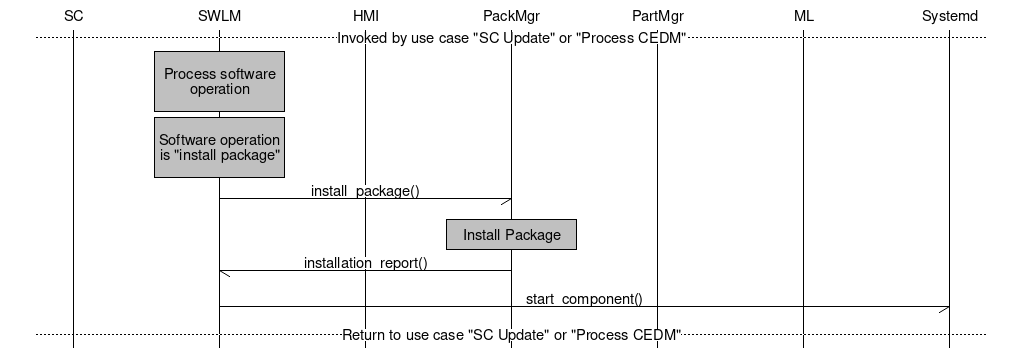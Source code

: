 #
#
# Sequence diagram description
#
# The sequence diagram description below is translated to
# a PNG image by mscgen (http://www.mcternan.me.uk/mscgen/)
# 
# Recompile updated diagrams to a png image with:
#  
#   mscgen -T png swm.msc
#

msc {
  width="1024";
  "SC",  "SWLM", "HMI", "PackMgr", "PartMgr", "ML", "Systemd";
  --- [ label="Invoked by use case \"SC Update\" or \"Process CEDM\""];
  "SWLM" box "SWLM" [ textbgcolour="silver", label = "\nProcess software operation\n" ];
  "SWLM" box "SWLM" [  textbgcolour="silver", label = "\nSoftware operation is \"install package\"\n" ];
  "SWLM" -> "PackMgr" [ label = "install_package()" ];
  "PackMgr" box "PackMgr" [ textbgcolour="silver", label = "Install Package" ];
  "PackMgr" -> "SWLM" [ label = "installation_report()" ];
  "SWLM" -> "Systemd" [ label = "start_component()" ];

  --- [ label = "Return to use case \"SC Update\" or \"Process CEDM\""];
}


